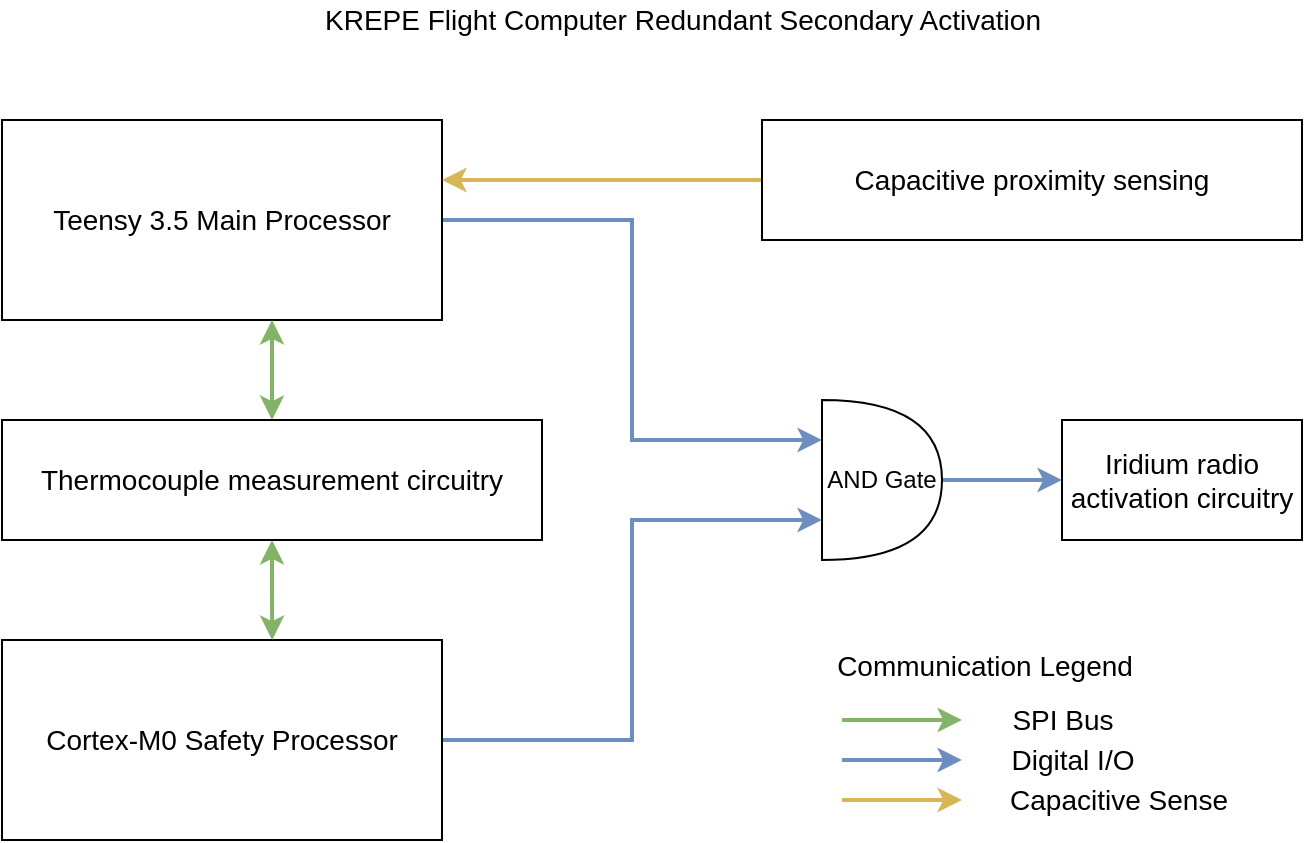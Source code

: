 <mxfile version="13.3.6" type="device"><diagram id="yIPaGuLHm1gu-Y5BWqmz" name="Page-1"><mxGraphModel dx="931" dy="529" grid="1" gridSize="10" guides="1" tooltips="1" connect="1" arrows="1" fold="1" page="1" pageScale="1" pageWidth="850" pageHeight="1100" math="0" shadow="0"><root><mxCell id="0"/><mxCell id="1" parent="0"/><mxCell id="4LFIUtoocEmMTDZqgxL6-14" style="edgeStyle=orthogonalEdgeStyle;rounded=0;orthogonalLoop=1;jettySize=auto;html=1;entryX=0;entryY=0.25;entryDx=0;entryDy=0;entryPerimeter=0;startArrow=none;startFill=0;fontSize=14;fillColor=#dae8fc;strokeColor=#6c8ebf;strokeWidth=2;" edge="1" parent="1" source="4LFIUtoocEmMTDZqgxL6-1" target="4LFIUtoocEmMTDZqgxL6-5"><mxGeometry relative="1" as="geometry"/></mxCell><mxCell id="4LFIUtoocEmMTDZqgxL6-1" value="Teensy 3.5 Main Processor" style="rounded=0;whiteSpace=wrap;html=1;fontSize=14;" vertex="1" parent="1"><mxGeometry x="60" y="140" width="220" height="100" as="geometry"/></mxCell><mxCell id="4LFIUtoocEmMTDZqgxL6-2" value="KREPE Flight Computer Redundant Secondary Activation" style="text;html=1;align=center;verticalAlign=middle;resizable=0;points=[];autosize=1;fontSize=14;" vertex="1" parent="1"><mxGeometry x="215" y="80" width="370" height="20" as="geometry"/></mxCell><mxCell id="4LFIUtoocEmMTDZqgxL6-16" style="edgeStyle=orthogonalEdgeStyle;rounded=0;orthogonalLoop=1;jettySize=auto;html=1;entryX=0;entryY=0.5;entryDx=0;entryDy=0;startArrow=none;startFill=0;fontSize=14;strokeWidth=2;fillColor=#dae8fc;strokeColor=#6c8ebf;" edge="1" parent="1" source="4LFIUtoocEmMTDZqgxL6-5" target="4LFIUtoocEmMTDZqgxL6-15"><mxGeometry relative="1" as="geometry"/></mxCell><mxCell id="4LFIUtoocEmMTDZqgxL6-5" value="AND Gate" style="shape=or;whiteSpace=wrap;html=1;" vertex="1" parent="1"><mxGeometry x="470" y="280" width="60" height="80" as="geometry"/></mxCell><mxCell id="4LFIUtoocEmMTDZqgxL6-13" style="edgeStyle=orthogonalEdgeStyle;rounded=0;orthogonalLoop=1;jettySize=auto;html=1;entryX=0;entryY=0.75;entryDx=0;entryDy=0;entryPerimeter=0;startArrow=none;startFill=0;fontSize=14;fillColor=#dae8fc;strokeColor=#6c8ebf;strokeWidth=2;" edge="1" parent="1" source="4LFIUtoocEmMTDZqgxL6-6" target="4LFIUtoocEmMTDZqgxL6-5"><mxGeometry relative="1" as="geometry"/></mxCell><mxCell id="4LFIUtoocEmMTDZqgxL6-6" value="Cortex-M0 Safety Processor" style="rounded=0;whiteSpace=wrap;html=1;fontSize=14;" vertex="1" parent="1"><mxGeometry x="60" y="400" width="220" height="100" as="geometry"/></mxCell><mxCell id="4LFIUtoocEmMTDZqgxL6-11" style="edgeStyle=orthogonalEdgeStyle;rounded=0;orthogonalLoop=1;jettySize=auto;html=1;entryX=0.614;entryY=0;entryDx=0;entryDy=0;entryPerimeter=0;fontSize=14;startArrow=classic;startFill=1;strokeWidth=2;fillColor=#d5e8d4;strokeColor=#82b366;" edge="1" parent="1" source="4LFIUtoocEmMTDZqgxL6-7" target="4LFIUtoocEmMTDZqgxL6-6"><mxGeometry relative="1" as="geometry"/></mxCell><mxCell id="4LFIUtoocEmMTDZqgxL6-12" style="edgeStyle=orthogonalEdgeStyle;rounded=0;orthogonalLoop=1;jettySize=auto;html=1;fontSize=14;startArrow=classic;startFill=1;strokeWidth=2;fillColor=#d5e8d4;strokeColor=#82b366;" edge="1" parent="1" source="4LFIUtoocEmMTDZqgxL6-7"><mxGeometry relative="1" as="geometry"><mxPoint x="195" y="240" as="targetPoint"/></mxGeometry></mxCell><mxCell id="4LFIUtoocEmMTDZqgxL6-7" value="Thermocouple measurement circuitry" style="rounded=0;whiteSpace=wrap;html=1;fontSize=14;" vertex="1" parent="1"><mxGeometry x="60" y="290" width="270" height="60" as="geometry"/></mxCell><mxCell id="4LFIUtoocEmMTDZqgxL6-15" value="Iridium radio activation circuitry" style="rounded=0;whiteSpace=wrap;html=1;fontSize=14;" vertex="1" parent="1"><mxGeometry x="590" y="290" width="120" height="60" as="geometry"/></mxCell><mxCell id="4LFIUtoocEmMTDZqgxL6-21" style="edgeStyle=orthogonalEdgeStyle;rounded=0;orthogonalLoop=1;jettySize=auto;html=1;entryX=1;entryY=0.3;entryDx=0;entryDy=0;entryPerimeter=0;startArrow=none;startFill=0;fontSize=14;strokeWidth=2;fillColor=#fff2cc;strokeColor=#d6b656;" edge="1" parent="1" source="4LFIUtoocEmMTDZqgxL6-17" target="4LFIUtoocEmMTDZqgxL6-1"><mxGeometry relative="1" as="geometry"/></mxCell><mxCell id="4LFIUtoocEmMTDZqgxL6-17" value="Capacitive proximity sensing" style="rounded=0;whiteSpace=wrap;html=1;fontSize=14;" vertex="1" parent="1"><mxGeometry x="440" y="140" width="270" height="60" as="geometry"/></mxCell><mxCell id="4LFIUtoocEmMTDZqgxL6-22" value="Communication Legend" style="text;html=1;align=center;verticalAlign=middle;resizable=0;points=[];autosize=1;fontSize=14;" vertex="1" parent="1"><mxGeometry x="471" y="403" width="160" height="20" as="geometry"/></mxCell><mxCell id="4LFIUtoocEmMTDZqgxL6-23" style="edgeStyle=orthogonalEdgeStyle;rounded=0;orthogonalLoop=1;jettySize=auto;html=1;entryX=0;entryY=0.5;entryDx=0;entryDy=0;startArrow=none;startFill=0;fontSize=14;strokeWidth=2;fillColor=#d5e8d4;strokeColor=#82b366;" edge="1" parent="1"><mxGeometry relative="1" as="geometry"><mxPoint x="480" y="440" as="sourcePoint"/><mxPoint x="540" y="440" as="targetPoint"/></mxGeometry></mxCell><mxCell id="4LFIUtoocEmMTDZqgxL6-24" style="edgeStyle=orthogonalEdgeStyle;rounded=0;orthogonalLoop=1;jettySize=auto;html=1;entryX=0;entryY=0.5;entryDx=0;entryDy=0;startArrow=none;startFill=0;fontSize=14;strokeWidth=2;fillColor=#dae8fc;strokeColor=#6c8ebf;" edge="1" parent="1"><mxGeometry relative="1" as="geometry"><mxPoint x="480" y="460" as="sourcePoint"/><mxPoint x="540" y="460" as="targetPoint"/></mxGeometry></mxCell><mxCell id="4LFIUtoocEmMTDZqgxL6-25" style="edgeStyle=orthogonalEdgeStyle;rounded=0;orthogonalLoop=1;jettySize=auto;html=1;entryX=0;entryY=0.5;entryDx=0;entryDy=0;startArrow=none;startFill=0;fontSize=14;strokeWidth=2;fillColor=#fff2cc;strokeColor=#d6b656;" edge="1" parent="1"><mxGeometry relative="1" as="geometry"><mxPoint x="480" y="480" as="sourcePoint"/><mxPoint x="540" y="480" as="targetPoint"/></mxGeometry></mxCell><mxCell id="4LFIUtoocEmMTDZqgxL6-26" value="SPI Bus" style="text;html=1;align=center;verticalAlign=middle;resizable=0;points=[];autosize=1;fontSize=14;" vertex="1" parent="1"><mxGeometry x="555" y="430" width="70" height="20" as="geometry"/></mxCell><mxCell id="4LFIUtoocEmMTDZqgxL6-27" value="Digital I/O" style="text;html=1;align=center;verticalAlign=middle;resizable=0;points=[];autosize=1;fontSize=14;" vertex="1" parent="1"><mxGeometry x="555" y="450" width="80" height="20" as="geometry"/></mxCell><mxCell id="4LFIUtoocEmMTDZqgxL6-28" value="Capacitive Sense " style="text;html=1;align=center;verticalAlign=middle;resizable=0;points=[];autosize=1;fontSize=14;" vertex="1" parent="1"><mxGeometry x="558" y="470" width="120" height="20" as="geometry"/></mxCell></root></mxGraphModel></diagram></mxfile>